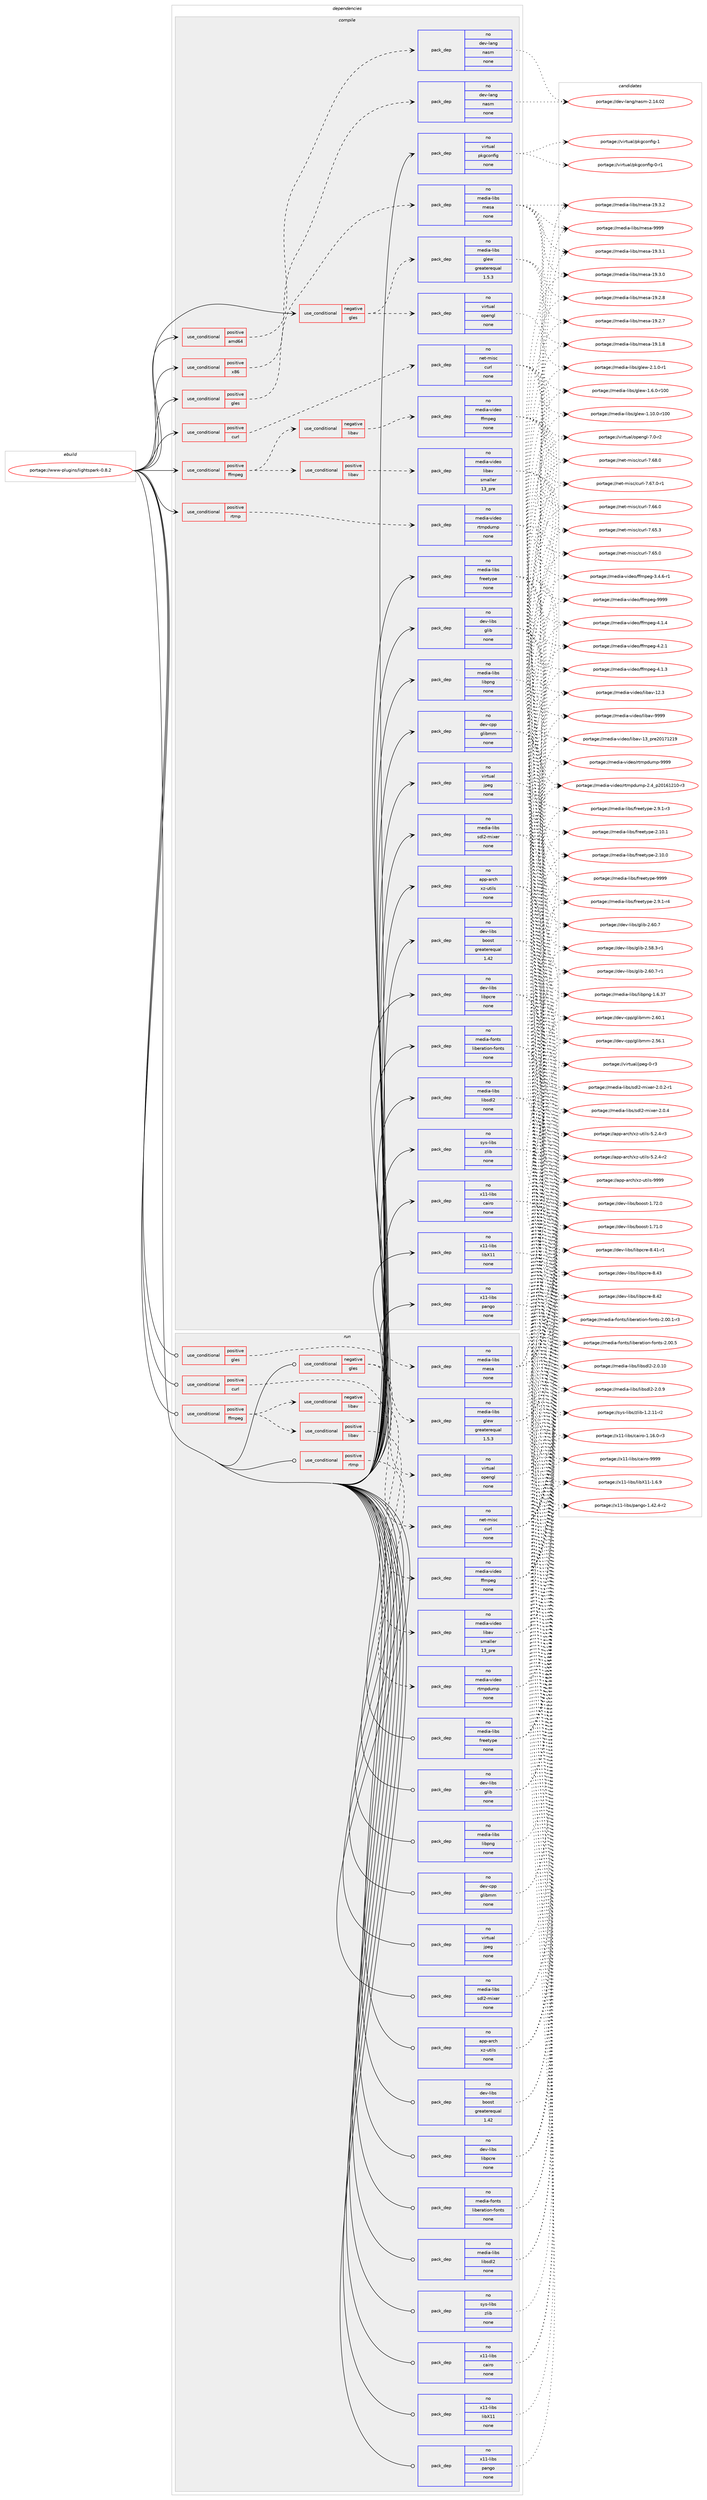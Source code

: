 digraph prolog {

# *************
# Graph options
# *************

newrank=true;
concentrate=true;
compound=true;
graph [rankdir=LR,fontname=Helvetica,fontsize=10,ranksep=1.5];#, ranksep=2.5, nodesep=0.2];
edge  [arrowhead=vee];
node  [fontname=Helvetica,fontsize=10];

# **********
# The ebuild
# **********

subgraph cluster_leftcol {
color=gray;
rank=same;
label=<<i>ebuild</i>>;
id [label="portage://www-plugins/lightspark-0.8.2", color=red, width=4, href="../www-plugins/lightspark-0.8.2.svg"];
}

# ****************
# The dependencies
# ****************

subgraph cluster_midcol {
color=gray;
label=<<i>dependencies</i>>;
subgraph cluster_compile {
fillcolor="#eeeeee";
style=filled;
label=<<i>compile</i>>;
subgraph cond4774 {
dependency28102 [label=<<TABLE BORDER="0" CELLBORDER="1" CELLSPACING="0" CELLPADDING="4"><TR><TD ROWSPAN="3" CELLPADDING="10">use_conditional</TD></TR><TR><TD>negative</TD></TR><TR><TD>gles</TD></TR></TABLE>>, shape=none, color=red];
subgraph pack22807 {
dependency28103 [label=<<TABLE BORDER="0" CELLBORDER="1" CELLSPACING="0" CELLPADDING="4" WIDTH="220"><TR><TD ROWSPAN="6" CELLPADDING="30">pack_dep</TD></TR><TR><TD WIDTH="110">no</TD></TR><TR><TD>media-libs</TD></TR><TR><TD>glew</TD></TR><TR><TD>greaterequal</TD></TR><TR><TD>1.5.3</TD></TR></TABLE>>, shape=none, color=blue];
}
dependency28102:e -> dependency28103:w [weight=20,style="dashed",arrowhead="vee"];
subgraph pack22808 {
dependency28104 [label=<<TABLE BORDER="0" CELLBORDER="1" CELLSPACING="0" CELLPADDING="4" WIDTH="220"><TR><TD ROWSPAN="6" CELLPADDING="30">pack_dep</TD></TR><TR><TD WIDTH="110">no</TD></TR><TR><TD>virtual</TD></TR><TR><TD>opengl</TD></TR><TR><TD>none</TD></TR><TR><TD></TD></TR></TABLE>>, shape=none, color=blue];
}
dependency28102:e -> dependency28104:w [weight=20,style="dashed",arrowhead="vee"];
}
id:e -> dependency28102:w [weight=20,style="solid",arrowhead="vee"];
subgraph cond4775 {
dependency28105 [label=<<TABLE BORDER="0" CELLBORDER="1" CELLSPACING="0" CELLPADDING="4"><TR><TD ROWSPAN="3" CELLPADDING="10">use_conditional</TD></TR><TR><TD>positive</TD></TR><TR><TD>amd64</TD></TR></TABLE>>, shape=none, color=red];
subgraph pack22809 {
dependency28106 [label=<<TABLE BORDER="0" CELLBORDER="1" CELLSPACING="0" CELLPADDING="4" WIDTH="220"><TR><TD ROWSPAN="6" CELLPADDING="30">pack_dep</TD></TR><TR><TD WIDTH="110">no</TD></TR><TR><TD>dev-lang</TD></TR><TR><TD>nasm</TD></TR><TR><TD>none</TD></TR><TR><TD></TD></TR></TABLE>>, shape=none, color=blue];
}
dependency28105:e -> dependency28106:w [weight=20,style="dashed",arrowhead="vee"];
}
id:e -> dependency28105:w [weight=20,style="solid",arrowhead="vee"];
subgraph cond4776 {
dependency28107 [label=<<TABLE BORDER="0" CELLBORDER="1" CELLSPACING="0" CELLPADDING="4"><TR><TD ROWSPAN="3" CELLPADDING="10">use_conditional</TD></TR><TR><TD>positive</TD></TR><TR><TD>curl</TD></TR></TABLE>>, shape=none, color=red];
subgraph pack22810 {
dependency28108 [label=<<TABLE BORDER="0" CELLBORDER="1" CELLSPACING="0" CELLPADDING="4" WIDTH="220"><TR><TD ROWSPAN="6" CELLPADDING="30">pack_dep</TD></TR><TR><TD WIDTH="110">no</TD></TR><TR><TD>net-misc</TD></TR><TR><TD>curl</TD></TR><TR><TD>none</TD></TR><TR><TD></TD></TR></TABLE>>, shape=none, color=blue];
}
dependency28107:e -> dependency28108:w [weight=20,style="dashed",arrowhead="vee"];
}
id:e -> dependency28107:w [weight=20,style="solid",arrowhead="vee"];
subgraph cond4777 {
dependency28109 [label=<<TABLE BORDER="0" CELLBORDER="1" CELLSPACING="0" CELLPADDING="4"><TR><TD ROWSPAN="3" CELLPADDING="10">use_conditional</TD></TR><TR><TD>positive</TD></TR><TR><TD>ffmpeg</TD></TR></TABLE>>, shape=none, color=red];
subgraph cond4778 {
dependency28110 [label=<<TABLE BORDER="0" CELLBORDER="1" CELLSPACING="0" CELLPADDING="4"><TR><TD ROWSPAN="3" CELLPADDING="10">use_conditional</TD></TR><TR><TD>positive</TD></TR><TR><TD>libav</TD></TR></TABLE>>, shape=none, color=red];
subgraph pack22811 {
dependency28111 [label=<<TABLE BORDER="0" CELLBORDER="1" CELLSPACING="0" CELLPADDING="4" WIDTH="220"><TR><TD ROWSPAN="6" CELLPADDING="30">pack_dep</TD></TR><TR><TD WIDTH="110">no</TD></TR><TR><TD>media-video</TD></TR><TR><TD>libav</TD></TR><TR><TD>smaller</TD></TR><TR><TD>13_pre</TD></TR></TABLE>>, shape=none, color=blue];
}
dependency28110:e -> dependency28111:w [weight=20,style="dashed",arrowhead="vee"];
}
dependency28109:e -> dependency28110:w [weight=20,style="dashed",arrowhead="vee"];
subgraph cond4779 {
dependency28112 [label=<<TABLE BORDER="0" CELLBORDER="1" CELLSPACING="0" CELLPADDING="4"><TR><TD ROWSPAN="3" CELLPADDING="10">use_conditional</TD></TR><TR><TD>negative</TD></TR><TR><TD>libav</TD></TR></TABLE>>, shape=none, color=red];
subgraph pack22812 {
dependency28113 [label=<<TABLE BORDER="0" CELLBORDER="1" CELLSPACING="0" CELLPADDING="4" WIDTH="220"><TR><TD ROWSPAN="6" CELLPADDING="30">pack_dep</TD></TR><TR><TD WIDTH="110">no</TD></TR><TR><TD>media-video</TD></TR><TR><TD>ffmpeg</TD></TR><TR><TD>none</TD></TR><TR><TD></TD></TR></TABLE>>, shape=none, color=blue];
}
dependency28112:e -> dependency28113:w [weight=20,style="dashed",arrowhead="vee"];
}
dependency28109:e -> dependency28112:w [weight=20,style="dashed",arrowhead="vee"];
}
id:e -> dependency28109:w [weight=20,style="solid",arrowhead="vee"];
subgraph cond4780 {
dependency28114 [label=<<TABLE BORDER="0" CELLBORDER="1" CELLSPACING="0" CELLPADDING="4"><TR><TD ROWSPAN="3" CELLPADDING="10">use_conditional</TD></TR><TR><TD>positive</TD></TR><TR><TD>gles</TD></TR></TABLE>>, shape=none, color=red];
subgraph pack22813 {
dependency28115 [label=<<TABLE BORDER="0" CELLBORDER="1" CELLSPACING="0" CELLPADDING="4" WIDTH="220"><TR><TD ROWSPAN="6" CELLPADDING="30">pack_dep</TD></TR><TR><TD WIDTH="110">no</TD></TR><TR><TD>media-libs</TD></TR><TR><TD>mesa</TD></TR><TR><TD>none</TD></TR><TR><TD></TD></TR></TABLE>>, shape=none, color=blue];
}
dependency28114:e -> dependency28115:w [weight=20,style="dashed",arrowhead="vee"];
}
id:e -> dependency28114:w [weight=20,style="solid",arrowhead="vee"];
subgraph cond4781 {
dependency28116 [label=<<TABLE BORDER="0" CELLBORDER="1" CELLSPACING="0" CELLPADDING="4"><TR><TD ROWSPAN="3" CELLPADDING="10">use_conditional</TD></TR><TR><TD>positive</TD></TR><TR><TD>rtmp</TD></TR></TABLE>>, shape=none, color=red];
subgraph pack22814 {
dependency28117 [label=<<TABLE BORDER="0" CELLBORDER="1" CELLSPACING="0" CELLPADDING="4" WIDTH="220"><TR><TD ROWSPAN="6" CELLPADDING="30">pack_dep</TD></TR><TR><TD WIDTH="110">no</TD></TR><TR><TD>media-video</TD></TR><TR><TD>rtmpdump</TD></TR><TR><TD>none</TD></TR><TR><TD></TD></TR></TABLE>>, shape=none, color=blue];
}
dependency28116:e -> dependency28117:w [weight=20,style="dashed",arrowhead="vee"];
}
id:e -> dependency28116:w [weight=20,style="solid",arrowhead="vee"];
subgraph cond4782 {
dependency28118 [label=<<TABLE BORDER="0" CELLBORDER="1" CELLSPACING="0" CELLPADDING="4"><TR><TD ROWSPAN="3" CELLPADDING="10">use_conditional</TD></TR><TR><TD>positive</TD></TR><TR><TD>x86</TD></TR></TABLE>>, shape=none, color=red];
subgraph pack22815 {
dependency28119 [label=<<TABLE BORDER="0" CELLBORDER="1" CELLSPACING="0" CELLPADDING="4" WIDTH="220"><TR><TD ROWSPAN="6" CELLPADDING="30">pack_dep</TD></TR><TR><TD WIDTH="110">no</TD></TR><TR><TD>dev-lang</TD></TR><TR><TD>nasm</TD></TR><TR><TD>none</TD></TR><TR><TD></TD></TR></TABLE>>, shape=none, color=blue];
}
dependency28118:e -> dependency28119:w [weight=20,style="dashed",arrowhead="vee"];
}
id:e -> dependency28118:w [weight=20,style="solid",arrowhead="vee"];
subgraph pack22816 {
dependency28120 [label=<<TABLE BORDER="0" CELLBORDER="1" CELLSPACING="0" CELLPADDING="4" WIDTH="220"><TR><TD ROWSPAN="6" CELLPADDING="30">pack_dep</TD></TR><TR><TD WIDTH="110">no</TD></TR><TR><TD>app-arch</TD></TR><TR><TD>xz-utils</TD></TR><TR><TD>none</TD></TR><TR><TD></TD></TR></TABLE>>, shape=none, color=blue];
}
id:e -> dependency28120:w [weight=20,style="solid",arrowhead="vee"];
subgraph pack22817 {
dependency28121 [label=<<TABLE BORDER="0" CELLBORDER="1" CELLSPACING="0" CELLPADDING="4" WIDTH="220"><TR><TD ROWSPAN="6" CELLPADDING="30">pack_dep</TD></TR><TR><TD WIDTH="110">no</TD></TR><TR><TD>dev-cpp</TD></TR><TR><TD>glibmm</TD></TR><TR><TD>none</TD></TR><TR><TD></TD></TR></TABLE>>, shape=none, color=blue];
}
id:e -> dependency28121:w [weight=20,style="solid",arrowhead="vee"];
subgraph pack22818 {
dependency28122 [label=<<TABLE BORDER="0" CELLBORDER="1" CELLSPACING="0" CELLPADDING="4" WIDTH="220"><TR><TD ROWSPAN="6" CELLPADDING="30">pack_dep</TD></TR><TR><TD WIDTH="110">no</TD></TR><TR><TD>dev-libs</TD></TR><TR><TD>boost</TD></TR><TR><TD>greaterequal</TD></TR><TR><TD>1.42</TD></TR></TABLE>>, shape=none, color=blue];
}
id:e -> dependency28122:w [weight=20,style="solid",arrowhead="vee"];
subgraph pack22819 {
dependency28123 [label=<<TABLE BORDER="0" CELLBORDER="1" CELLSPACING="0" CELLPADDING="4" WIDTH="220"><TR><TD ROWSPAN="6" CELLPADDING="30">pack_dep</TD></TR><TR><TD WIDTH="110">no</TD></TR><TR><TD>dev-libs</TD></TR><TR><TD>glib</TD></TR><TR><TD>none</TD></TR><TR><TD></TD></TR></TABLE>>, shape=none, color=blue];
}
id:e -> dependency28123:w [weight=20,style="solid",arrowhead="vee"];
subgraph pack22820 {
dependency28124 [label=<<TABLE BORDER="0" CELLBORDER="1" CELLSPACING="0" CELLPADDING="4" WIDTH="220"><TR><TD ROWSPAN="6" CELLPADDING="30">pack_dep</TD></TR><TR><TD WIDTH="110">no</TD></TR><TR><TD>dev-libs</TD></TR><TR><TD>libpcre</TD></TR><TR><TD>none</TD></TR><TR><TD></TD></TR></TABLE>>, shape=none, color=blue];
}
id:e -> dependency28124:w [weight=20,style="solid",arrowhead="vee"];
subgraph pack22821 {
dependency28125 [label=<<TABLE BORDER="0" CELLBORDER="1" CELLSPACING="0" CELLPADDING="4" WIDTH="220"><TR><TD ROWSPAN="6" CELLPADDING="30">pack_dep</TD></TR><TR><TD WIDTH="110">no</TD></TR><TR><TD>media-fonts</TD></TR><TR><TD>liberation-fonts</TD></TR><TR><TD>none</TD></TR><TR><TD></TD></TR></TABLE>>, shape=none, color=blue];
}
id:e -> dependency28125:w [weight=20,style="solid",arrowhead="vee"];
subgraph pack22822 {
dependency28126 [label=<<TABLE BORDER="0" CELLBORDER="1" CELLSPACING="0" CELLPADDING="4" WIDTH="220"><TR><TD ROWSPAN="6" CELLPADDING="30">pack_dep</TD></TR><TR><TD WIDTH="110">no</TD></TR><TR><TD>media-libs</TD></TR><TR><TD>freetype</TD></TR><TR><TD>none</TD></TR><TR><TD></TD></TR></TABLE>>, shape=none, color=blue];
}
id:e -> dependency28126:w [weight=20,style="solid",arrowhead="vee"];
subgraph pack22823 {
dependency28127 [label=<<TABLE BORDER="0" CELLBORDER="1" CELLSPACING="0" CELLPADDING="4" WIDTH="220"><TR><TD ROWSPAN="6" CELLPADDING="30">pack_dep</TD></TR><TR><TD WIDTH="110">no</TD></TR><TR><TD>media-libs</TD></TR><TR><TD>libpng</TD></TR><TR><TD>none</TD></TR><TR><TD></TD></TR></TABLE>>, shape=none, color=blue];
}
id:e -> dependency28127:w [weight=20,style="solid",arrowhead="vee"];
subgraph pack22824 {
dependency28128 [label=<<TABLE BORDER="0" CELLBORDER="1" CELLSPACING="0" CELLPADDING="4" WIDTH="220"><TR><TD ROWSPAN="6" CELLPADDING="30">pack_dep</TD></TR><TR><TD WIDTH="110">no</TD></TR><TR><TD>media-libs</TD></TR><TR><TD>libsdl2</TD></TR><TR><TD>none</TD></TR><TR><TD></TD></TR></TABLE>>, shape=none, color=blue];
}
id:e -> dependency28128:w [weight=20,style="solid",arrowhead="vee"];
subgraph pack22825 {
dependency28129 [label=<<TABLE BORDER="0" CELLBORDER="1" CELLSPACING="0" CELLPADDING="4" WIDTH="220"><TR><TD ROWSPAN="6" CELLPADDING="30">pack_dep</TD></TR><TR><TD WIDTH="110">no</TD></TR><TR><TD>media-libs</TD></TR><TR><TD>sdl2-mixer</TD></TR><TR><TD>none</TD></TR><TR><TD></TD></TR></TABLE>>, shape=none, color=blue];
}
id:e -> dependency28129:w [weight=20,style="solid",arrowhead="vee"];
subgraph pack22826 {
dependency28130 [label=<<TABLE BORDER="0" CELLBORDER="1" CELLSPACING="0" CELLPADDING="4" WIDTH="220"><TR><TD ROWSPAN="6" CELLPADDING="30">pack_dep</TD></TR><TR><TD WIDTH="110">no</TD></TR><TR><TD>sys-libs</TD></TR><TR><TD>zlib</TD></TR><TR><TD>none</TD></TR><TR><TD></TD></TR></TABLE>>, shape=none, color=blue];
}
id:e -> dependency28130:w [weight=20,style="solid",arrowhead="vee"];
subgraph pack22827 {
dependency28131 [label=<<TABLE BORDER="0" CELLBORDER="1" CELLSPACING="0" CELLPADDING="4" WIDTH="220"><TR><TD ROWSPAN="6" CELLPADDING="30">pack_dep</TD></TR><TR><TD WIDTH="110">no</TD></TR><TR><TD>virtual</TD></TR><TR><TD>jpeg</TD></TR><TR><TD>none</TD></TR><TR><TD></TD></TR></TABLE>>, shape=none, color=blue];
}
id:e -> dependency28131:w [weight=20,style="solid",arrowhead="vee"];
subgraph pack22828 {
dependency28132 [label=<<TABLE BORDER="0" CELLBORDER="1" CELLSPACING="0" CELLPADDING="4" WIDTH="220"><TR><TD ROWSPAN="6" CELLPADDING="30">pack_dep</TD></TR><TR><TD WIDTH="110">no</TD></TR><TR><TD>virtual</TD></TR><TR><TD>pkgconfig</TD></TR><TR><TD>none</TD></TR><TR><TD></TD></TR></TABLE>>, shape=none, color=blue];
}
id:e -> dependency28132:w [weight=20,style="solid",arrowhead="vee"];
subgraph pack22829 {
dependency28133 [label=<<TABLE BORDER="0" CELLBORDER="1" CELLSPACING="0" CELLPADDING="4" WIDTH="220"><TR><TD ROWSPAN="6" CELLPADDING="30">pack_dep</TD></TR><TR><TD WIDTH="110">no</TD></TR><TR><TD>x11-libs</TD></TR><TR><TD>cairo</TD></TR><TR><TD>none</TD></TR><TR><TD></TD></TR></TABLE>>, shape=none, color=blue];
}
id:e -> dependency28133:w [weight=20,style="solid",arrowhead="vee"];
subgraph pack22830 {
dependency28134 [label=<<TABLE BORDER="0" CELLBORDER="1" CELLSPACING="0" CELLPADDING="4" WIDTH="220"><TR><TD ROWSPAN="6" CELLPADDING="30">pack_dep</TD></TR><TR><TD WIDTH="110">no</TD></TR><TR><TD>x11-libs</TD></TR><TR><TD>libX11</TD></TR><TR><TD>none</TD></TR><TR><TD></TD></TR></TABLE>>, shape=none, color=blue];
}
id:e -> dependency28134:w [weight=20,style="solid",arrowhead="vee"];
subgraph pack22831 {
dependency28135 [label=<<TABLE BORDER="0" CELLBORDER="1" CELLSPACING="0" CELLPADDING="4" WIDTH="220"><TR><TD ROWSPAN="6" CELLPADDING="30">pack_dep</TD></TR><TR><TD WIDTH="110">no</TD></TR><TR><TD>x11-libs</TD></TR><TR><TD>pango</TD></TR><TR><TD>none</TD></TR><TR><TD></TD></TR></TABLE>>, shape=none, color=blue];
}
id:e -> dependency28135:w [weight=20,style="solid",arrowhead="vee"];
}
subgraph cluster_compileandrun {
fillcolor="#eeeeee";
style=filled;
label=<<i>compile and run</i>>;
}
subgraph cluster_run {
fillcolor="#eeeeee";
style=filled;
label=<<i>run</i>>;
subgraph cond4783 {
dependency28136 [label=<<TABLE BORDER="0" CELLBORDER="1" CELLSPACING="0" CELLPADDING="4"><TR><TD ROWSPAN="3" CELLPADDING="10">use_conditional</TD></TR><TR><TD>negative</TD></TR><TR><TD>gles</TD></TR></TABLE>>, shape=none, color=red];
subgraph pack22832 {
dependency28137 [label=<<TABLE BORDER="0" CELLBORDER="1" CELLSPACING="0" CELLPADDING="4" WIDTH="220"><TR><TD ROWSPAN="6" CELLPADDING="30">pack_dep</TD></TR><TR><TD WIDTH="110">no</TD></TR><TR><TD>media-libs</TD></TR><TR><TD>glew</TD></TR><TR><TD>greaterequal</TD></TR><TR><TD>1.5.3</TD></TR></TABLE>>, shape=none, color=blue];
}
dependency28136:e -> dependency28137:w [weight=20,style="dashed",arrowhead="vee"];
subgraph pack22833 {
dependency28138 [label=<<TABLE BORDER="0" CELLBORDER="1" CELLSPACING="0" CELLPADDING="4" WIDTH="220"><TR><TD ROWSPAN="6" CELLPADDING="30">pack_dep</TD></TR><TR><TD WIDTH="110">no</TD></TR><TR><TD>virtual</TD></TR><TR><TD>opengl</TD></TR><TR><TD>none</TD></TR><TR><TD></TD></TR></TABLE>>, shape=none, color=blue];
}
dependency28136:e -> dependency28138:w [weight=20,style="dashed",arrowhead="vee"];
}
id:e -> dependency28136:w [weight=20,style="solid",arrowhead="odot"];
subgraph cond4784 {
dependency28139 [label=<<TABLE BORDER="0" CELLBORDER="1" CELLSPACING="0" CELLPADDING="4"><TR><TD ROWSPAN="3" CELLPADDING="10">use_conditional</TD></TR><TR><TD>positive</TD></TR><TR><TD>curl</TD></TR></TABLE>>, shape=none, color=red];
subgraph pack22834 {
dependency28140 [label=<<TABLE BORDER="0" CELLBORDER="1" CELLSPACING="0" CELLPADDING="4" WIDTH="220"><TR><TD ROWSPAN="6" CELLPADDING="30">pack_dep</TD></TR><TR><TD WIDTH="110">no</TD></TR><TR><TD>net-misc</TD></TR><TR><TD>curl</TD></TR><TR><TD>none</TD></TR><TR><TD></TD></TR></TABLE>>, shape=none, color=blue];
}
dependency28139:e -> dependency28140:w [weight=20,style="dashed",arrowhead="vee"];
}
id:e -> dependency28139:w [weight=20,style="solid",arrowhead="odot"];
subgraph cond4785 {
dependency28141 [label=<<TABLE BORDER="0" CELLBORDER="1" CELLSPACING="0" CELLPADDING="4"><TR><TD ROWSPAN="3" CELLPADDING="10">use_conditional</TD></TR><TR><TD>positive</TD></TR><TR><TD>ffmpeg</TD></TR></TABLE>>, shape=none, color=red];
subgraph cond4786 {
dependency28142 [label=<<TABLE BORDER="0" CELLBORDER="1" CELLSPACING="0" CELLPADDING="4"><TR><TD ROWSPAN="3" CELLPADDING="10">use_conditional</TD></TR><TR><TD>positive</TD></TR><TR><TD>libav</TD></TR></TABLE>>, shape=none, color=red];
subgraph pack22835 {
dependency28143 [label=<<TABLE BORDER="0" CELLBORDER="1" CELLSPACING="0" CELLPADDING="4" WIDTH="220"><TR><TD ROWSPAN="6" CELLPADDING="30">pack_dep</TD></TR><TR><TD WIDTH="110">no</TD></TR><TR><TD>media-video</TD></TR><TR><TD>libav</TD></TR><TR><TD>smaller</TD></TR><TR><TD>13_pre</TD></TR></TABLE>>, shape=none, color=blue];
}
dependency28142:e -> dependency28143:w [weight=20,style="dashed",arrowhead="vee"];
}
dependency28141:e -> dependency28142:w [weight=20,style="dashed",arrowhead="vee"];
subgraph cond4787 {
dependency28144 [label=<<TABLE BORDER="0" CELLBORDER="1" CELLSPACING="0" CELLPADDING="4"><TR><TD ROWSPAN="3" CELLPADDING="10">use_conditional</TD></TR><TR><TD>negative</TD></TR><TR><TD>libav</TD></TR></TABLE>>, shape=none, color=red];
subgraph pack22836 {
dependency28145 [label=<<TABLE BORDER="0" CELLBORDER="1" CELLSPACING="0" CELLPADDING="4" WIDTH="220"><TR><TD ROWSPAN="6" CELLPADDING="30">pack_dep</TD></TR><TR><TD WIDTH="110">no</TD></TR><TR><TD>media-video</TD></TR><TR><TD>ffmpeg</TD></TR><TR><TD>none</TD></TR><TR><TD></TD></TR></TABLE>>, shape=none, color=blue];
}
dependency28144:e -> dependency28145:w [weight=20,style="dashed",arrowhead="vee"];
}
dependency28141:e -> dependency28144:w [weight=20,style="dashed",arrowhead="vee"];
}
id:e -> dependency28141:w [weight=20,style="solid",arrowhead="odot"];
subgraph cond4788 {
dependency28146 [label=<<TABLE BORDER="0" CELLBORDER="1" CELLSPACING="0" CELLPADDING="4"><TR><TD ROWSPAN="3" CELLPADDING="10">use_conditional</TD></TR><TR><TD>positive</TD></TR><TR><TD>gles</TD></TR></TABLE>>, shape=none, color=red];
subgraph pack22837 {
dependency28147 [label=<<TABLE BORDER="0" CELLBORDER="1" CELLSPACING="0" CELLPADDING="4" WIDTH="220"><TR><TD ROWSPAN="6" CELLPADDING="30">pack_dep</TD></TR><TR><TD WIDTH="110">no</TD></TR><TR><TD>media-libs</TD></TR><TR><TD>mesa</TD></TR><TR><TD>none</TD></TR><TR><TD></TD></TR></TABLE>>, shape=none, color=blue];
}
dependency28146:e -> dependency28147:w [weight=20,style="dashed",arrowhead="vee"];
}
id:e -> dependency28146:w [weight=20,style="solid",arrowhead="odot"];
subgraph cond4789 {
dependency28148 [label=<<TABLE BORDER="0" CELLBORDER="1" CELLSPACING="0" CELLPADDING="4"><TR><TD ROWSPAN="3" CELLPADDING="10">use_conditional</TD></TR><TR><TD>positive</TD></TR><TR><TD>rtmp</TD></TR></TABLE>>, shape=none, color=red];
subgraph pack22838 {
dependency28149 [label=<<TABLE BORDER="0" CELLBORDER="1" CELLSPACING="0" CELLPADDING="4" WIDTH="220"><TR><TD ROWSPAN="6" CELLPADDING="30">pack_dep</TD></TR><TR><TD WIDTH="110">no</TD></TR><TR><TD>media-video</TD></TR><TR><TD>rtmpdump</TD></TR><TR><TD>none</TD></TR><TR><TD></TD></TR></TABLE>>, shape=none, color=blue];
}
dependency28148:e -> dependency28149:w [weight=20,style="dashed",arrowhead="vee"];
}
id:e -> dependency28148:w [weight=20,style="solid",arrowhead="odot"];
subgraph pack22839 {
dependency28150 [label=<<TABLE BORDER="0" CELLBORDER="1" CELLSPACING="0" CELLPADDING="4" WIDTH="220"><TR><TD ROWSPAN="6" CELLPADDING="30">pack_dep</TD></TR><TR><TD WIDTH="110">no</TD></TR><TR><TD>app-arch</TD></TR><TR><TD>xz-utils</TD></TR><TR><TD>none</TD></TR><TR><TD></TD></TR></TABLE>>, shape=none, color=blue];
}
id:e -> dependency28150:w [weight=20,style="solid",arrowhead="odot"];
subgraph pack22840 {
dependency28151 [label=<<TABLE BORDER="0" CELLBORDER="1" CELLSPACING="0" CELLPADDING="4" WIDTH="220"><TR><TD ROWSPAN="6" CELLPADDING="30">pack_dep</TD></TR><TR><TD WIDTH="110">no</TD></TR><TR><TD>dev-cpp</TD></TR><TR><TD>glibmm</TD></TR><TR><TD>none</TD></TR><TR><TD></TD></TR></TABLE>>, shape=none, color=blue];
}
id:e -> dependency28151:w [weight=20,style="solid",arrowhead="odot"];
subgraph pack22841 {
dependency28152 [label=<<TABLE BORDER="0" CELLBORDER="1" CELLSPACING="0" CELLPADDING="4" WIDTH="220"><TR><TD ROWSPAN="6" CELLPADDING="30">pack_dep</TD></TR><TR><TD WIDTH="110">no</TD></TR><TR><TD>dev-libs</TD></TR><TR><TD>boost</TD></TR><TR><TD>greaterequal</TD></TR><TR><TD>1.42</TD></TR></TABLE>>, shape=none, color=blue];
}
id:e -> dependency28152:w [weight=20,style="solid",arrowhead="odot"];
subgraph pack22842 {
dependency28153 [label=<<TABLE BORDER="0" CELLBORDER="1" CELLSPACING="0" CELLPADDING="4" WIDTH="220"><TR><TD ROWSPAN="6" CELLPADDING="30">pack_dep</TD></TR><TR><TD WIDTH="110">no</TD></TR><TR><TD>dev-libs</TD></TR><TR><TD>glib</TD></TR><TR><TD>none</TD></TR><TR><TD></TD></TR></TABLE>>, shape=none, color=blue];
}
id:e -> dependency28153:w [weight=20,style="solid",arrowhead="odot"];
subgraph pack22843 {
dependency28154 [label=<<TABLE BORDER="0" CELLBORDER="1" CELLSPACING="0" CELLPADDING="4" WIDTH="220"><TR><TD ROWSPAN="6" CELLPADDING="30">pack_dep</TD></TR><TR><TD WIDTH="110">no</TD></TR><TR><TD>dev-libs</TD></TR><TR><TD>libpcre</TD></TR><TR><TD>none</TD></TR><TR><TD></TD></TR></TABLE>>, shape=none, color=blue];
}
id:e -> dependency28154:w [weight=20,style="solid",arrowhead="odot"];
subgraph pack22844 {
dependency28155 [label=<<TABLE BORDER="0" CELLBORDER="1" CELLSPACING="0" CELLPADDING="4" WIDTH="220"><TR><TD ROWSPAN="6" CELLPADDING="30">pack_dep</TD></TR><TR><TD WIDTH="110">no</TD></TR><TR><TD>media-fonts</TD></TR><TR><TD>liberation-fonts</TD></TR><TR><TD>none</TD></TR><TR><TD></TD></TR></TABLE>>, shape=none, color=blue];
}
id:e -> dependency28155:w [weight=20,style="solid",arrowhead="odot"];
subgraph pack22845 {
dependency28156 [label=<<TABLE BORDER="0" CELLBORDER="1" CELLSPACING="0" CELLPADDING="4" WIDTH="220"><TR><TD ROWSPAN="6" CELLPADDING="30">pack_dep</TD></TR><TR><TD WIDTH="110">no</TD></TR><TR><TD>media-libs</TD></TR><TR><TD>freetype</TD></TR><TR><TD>none</TD></TR><TR><TD></TD></TR></TABLE>>, shape=none, color=blue];
}
id:e -> dependency28156:w [weight=20,style="solid",arrowhead="odot"];
subgraph pack22846 {
dependency28157 [label=<<TABLE BORDER="0" CELLBORDER="1" CELLSPACING="0" CELLPADDING="4" WIDTH="220"><TR><TD ROWSPAN="6" CELLPADDING="30">pack_dep</TD></TR><TR><TD WIDTH="110">no</TD></TR><TR><TD>media-libs</TD></TR><TR><TD>libpng</TD></TR><TR><TD>none</TD></TR><TR><TD></TD></TR></TABLE>>, shape=none, color=blue];
}
id:e -> dependency28157:w [weight=20,style="solid",arrowhead="odot"];
subgraph pack22847 {
dependency28158 [label=<<TABLE BORDER="0" CELLBORDER="1" CELLSPACING="0" CELLPADDING="4" WIDTH="220"><TR><TD ROWSPAN="6" CELLPADDING="30">pack_dep</TD></TR><TR><TD WIDTH="110">no</TD></TR><TR><TD>media-libs</TD></TR><TR><TD>libsdl2</TD></TR><TR><TD>none</TD></TR><TR><TD></TD></TR></TABLE>>, shape=none, color=blue];
}
id:e -> dependency28158:w [weight=20,style="solid",arrowhead="odot"];
subgraph pack22848 {
dependency28159 [label=<<TABLE BORDER="0" CELLBORDER="1" CELLSPACING="0" CELLPADDING="4" WIDTH="220"><TR><TD ROWSPAN="6" CELLPADDING="30">pack_dep</TD></TR><TR><TD WIDTH="110">no</TD></TR><TR><TD>media-libs</TD></TR><TR><TD>sdl2-mixer</TD></TR><TR><TD>none</TD></TR><TR><TD></TD></TR></TABLE>>, shape=none, color=blue];
}
id:e -> dependency28159:w [weight=20,style="solid",arrowhead="odot"];
subgraph pack22849 {
dependency28160 [label=<<TABLE BORDER="0" CELLBORDER="1" CELLSPACING="0" CELLPADDING="4" WIDTH="220"><TR><TD ROWSPAN="6" CELLPADDING="30">pack_dep</TD></TR><TR><TD WIDTH="110">no</TD></TR><TR><TD>sys-libs</TD></TR><TR><TD>zlib</TD></TR><TR><TD>none</TD></TR><TR><TD></TD></TR></TABLE>>, shape=none, color=blue];
}
id:e -> dependency28160:w [weight=20,style="solid",arrowhead="odot"];
subgraph pack22850 {
dependency28161 [label=<<TABLE BORDER="0" CELLBORDER="1" CELLSPACING="0" CELLPADDING="4" WIDTH="220"><TR><TD ROWSPAN="6" CELLPADDING="30">pack_dep</TD></TR><TR><TD WIDTH="110">no</TD></TR><TR><TD>virtual</TD></TR><TR><TD>jpeg</TD></TR><TR><TD>none</TD></TR><TR><TD></TD></TR></TABLE>>, shape=none, color=blue];
}
id:e -> dependency28161:w [weight=20,style="solid",arrowhead="odot"];
subgraph pack22851 {
dependency28162 [label=<<TABLE BORDER="0" CELLBORDER="1" CELLSPACING="0" CELLPADDING="4" WIDTH="220"><TR><TD ROWSPAN="6" CELLPADDING="30">pack_dep</TD></TR><TR><TD WIDTH="110">no</TD></TR><TR><TD>x11-libs</TD></TR><TR><TD>cairo</TD></TR><TR><TD>none</TD></TR><TR><TD></TD></TR></TABLE>>, shape=none, color=blue];
}
id:e -> dependency28162:w [weight=20,style="solid",arrowhead="odot"];
subgraph pack22852 {
dependency28163 [label=<<TABLE BORDER="0" CELLBORDER="1" CELLSPACING="0" CELLPADDING="4" WIDTH="220"><TR><TD ROWSPAN="6" CELLPADDING="30">pack_dep</TD></TR><TR><TD WIDTH="110">no</TD></TR><TR><TD>x11-libs</TD></TR><TR><TD>libX11</TD></TR><TR><TD>none</TD></TR><TR><TD></TD></TR></TABLE>>, shape=none, color=blue];
}
id:e -> dependency28163:w [weight=20,style="solid",arrowhead="odot"];
subgraph pack22853 {
dependency28164 [label=<<TABLE BORDER="0" CELLBORDER="1" CELLSPACING="0" CELLPADDING="4" WIDTH="220"><TR><TD ROWSPAN="6" CELLPADDING="30">pack_dep</TD></TR><TR><TD WIDTH="110">no</TD></TR><TR><TD>x11-libs</TD></TR><TR><TD>pango</TD></TR><TR><TD>none</TD></TR><TR><TD></TD></TR></TABLE>>, shape=none, color=blue];
}
id:e -> dependency28164:w [weight=20,style="solid",arrowhead="odot"];
}
}

# **************
# The candidates
# **************

subgraph cluster_choices {
rank=same;
color=gray;
label=<<i>candidates</i>>;

subgraph choice22807 {
color=black;
nodesep=1;
choice109101100105974510810598115471031081011194550464946484511449 [label="portage://media-libs/glew-2.1.0-r1", color=red, width=4,href="../media-libs/glew-2.1.0-r1.svg"];
choice1091011001059745108105981154710310810111945494654464845114494848 [label="portage://media-libs/glew-1.6.0-r100", color=red, width=4,href="../media-libs/glew-1.6.0-r100.svg"];
choice109101100105974510810598115471031081011194549464948464845114494848 [label="portage://media-libs/glew-1.10.0-r100", color=red, width=4,href="../media-libs/glew-1.10.0-r100.svg"];
dependency28103:e -> choice109101100105974510810598115471031081011194550464946484511449:w [style=dotted,weight="100"];
dependency28103:e -> choice1091011001059745108105981154710310810111945494654464845114494848:w [style=dotted,weight="100"];
dependency28103:e -> choice109101100105974510810598115471031081011194549464948464845114494848:w [style=dotted,weight="100"];
}
subgraph choice22808 {
color=black;
nodesep=1;
choice1181051141161179710847111112101110103108455546484511450 [label="portage://virtual/opengl-7.0-r2", color=red, width=4,href="../virtual/opengl-7.0-r2.svg"];
dependency28104:e -> choice1181051141161179710847111112101110103108455546484511450:w [style=dotted,weight="100"];
}
subgraph choice22809 {
color=black;
nodesep=1;
choice100101118451089711010347110971151094550464952464850 [label="portage://dev-lang/nasm-2.14.02", color=red, width=4,href="../dev-lang/nasm-2.14.02.svg"];
dependency28106:e -> choice100101118451089711010347110971151094550464952464850:w [style=dotted,weight="100"];
}
subgraph choice22810 {
color=black;
nodesep=1;
choice1101011164510910511599479911711410845554654564648 [label="portage://net-misc/curl-7.68.0", color=red, width=4,href="../net-misc/curl-7.68.0.svg"];
choice11010111645109105115994799117114108455546545546484511449 [label="portage://net-misc/curl-7.67.0-r1", color=red, width=4,href="../net-misc/curl-7.67.0-r1.svg"];
choice1101011164510910511599479911711410845554654544648 [label="portage://net-misc/curl-7.66.0", color=red, width=4,href="../net-misc/curl-7.66.0.svg"];
choice1101011164510910511599479911711410845554654534651 [label="portage://net-misc/curl-7.65.3", color=red, width=4,href="../net-misc/curl-7.65.3.svg"];
choice1101011164510910511599479911711410845554654534648 [label="portage://net-misc/curl-7.65.0", color=red, width=4,href="../net-misc/curl-7.65.0.svg"];
dependency28108:e -> choice1101011164510910511599479911711410845554654564648:w [style=dotted,weight="100"];
dependency28108:e -> choice11010111645109105115994799117114108455546545546484511449:w [style=dotted,weight="100"];
dependency28108:e -> choice1101011164510910511599479911711410845554654544648:w [style=dotted,weight="100"];
dependency28108:e -> choice1101011164510910511599479911711410845554654534651:w [style=dotted,weight="100"];
dependency28108:e -> choice1101011164510910511599479911711410845554654534648:w [style=dotted,weight="100"];
}
subgraph choice22811 {
color=black;
nodesep=1;
choice10910110010597451181051001011114710810598971184557575757 [label="portage://media-video/libav-9999", color=red, width=4,href="../media-video/libav-9999.svg"];
choice1091011001059745118105100101111471081059897118454951951121141015048495549504957 [label="portage://media-video/libav-13_pre20171219", color=red, width=4,href="../media-video/libav-13_pre20171219.svg"];
choice10910110010597451181051001011114710810598971184549504651 [label="portage://media-video/libav-12.3", color=red, width=4,href="../media-video/libav-12.3.svg"];
dependency28111:e -> choice10910110010597451181051001011114710810598971184557575757:w [style=dotted,weight="100"];
dependency28111:e -> choice1091011001059745118105100101111471081059897118454951951121141015048495549504957:w [style=dotted,weight="100"];
dependency28111:e -> choice10910110010597451181051001011114710810598971184549504651:w [style=dotted,weight="100"];
}
subgraph choice22812 {
color=black;
nodesep=1;
choice1091011001059745118105100101111471021021091121011034557575757 [label="portage://media-video/ffmpeg-9999", color=red, width=4,href="../media-video/ffmpeg-9999.svg"];
choice109101100105974511810510010111147102102109112101103455246504649 [label="portage://media-video/ffmpeg-4.2.1", color=red, width=4,href="../media-video/ffmpeg-4.2.1.svg"];
choice109101100105974511810510010111147102102109112101103455246494652 [label="portage://media-video/ffmpeg-4.1.4", color=red, width=4,href="../media-video/ffmpeg-4.1.4.svg"];
choice109101100105974511810510010111147102102109112101103455246494651 [label="portage://media-video/ffmpeg-4.1.3", color=red, width=4,href="../media-video/ffmpeg-4.1.3.svg"];
choice1091011001059745118105100101111471021021091121011034551465246544511449 [label="portage://media-video/ffmpeg-3.4.6-r1", color=red, width=4,href="../media-video/ffmpeg-3.4.6-r1.svg"];
dependency28113:e -> choice1091011001059745118105100101111471021021091121011034557575757:w [style=dotted,weight="100"];
dependency28113:e -> choice109101100105974511810510010111147102102109112101103455246504649:w [style=dotted,weight="100"];
dependency28113:e -> choice109101100105974511810510010111147102102109112101103455246494652:w [style=dotted,weight="100"];
dependency28113:e -> choice109101100105974511810510010111147102102109112101103455246494651:w [style=dotted,weight="100"];
dependency28113:e -> choice1091011001059745118105100101111471021021091121011034551465246544511449:w [style=dotted,weight="100"];
}
subgraph choice22813 {
color=black;
nodesep=1;
choice10910110010597451081059811547109101115974557575757 [label="portage://media-libs/mesa-9999", color=red, width=4,href="../media-libs/mesa-9999.svg"];
choice109101100105974510810598115471091011159745495746514650 [label="portage://media-libs/mesa-19.3.2", color=red, width=4,href="../media-libs/mesa-19.3.2.svg"];
choice109101100105974510810598115471091011159745495746514649 [label="portage://media-libs/mesa-19.3.1", color=red, width=4,href="../media-libs/mesa-19.3.1.svg"];
choice109101100105974510810598115471091011159745495746514648 [label="portage://media-libs/mesa-19.3.0", color=red, width=4,href="../media-libs/mesa-19.3.0.svg"];
choice109101100105974510810598115471091011159745495746504656 [label="portage://media-libs/mesa-19.2.8", color=red, width=4,href="../media-libs/mesa-19.2.8.svg"];
choice109101100105974510810598115471091011159745495746504655 [label="portage://media-libs/mesa-19.2.7", color=red, width=4,href="../media-libs/mesa-19.2.7.svg"];
choice109101100105974510810598115471091011159745495746494656 [label="portage://media-libs/mesa-19.1.8", color=red, width=4,href="../media-libs/mesa-19.1.8.svg"];
dependency28115:e -> choice10910110010597451081059811547109101115974557575757:w [style=dotted,weight="100"];
dependency28115:e -> choice109101100105974510810598115471091011159745495746514650:w [style=dotted,weight="100"];
dependency28115:e -> choice109101100105974510810598115471091011159745495746514649:w [style=dotted,weight="100"];
dependency28115:e -> choice109101100105974510810598115471091011159745495746514648:w [style=dotted,weight="100"];
dependency28115:e -> choice109101100105974510810598115471091011159745495746504656:w [style=dotted,weight="100"];
dependency28115:e -> choice109101100105974510810598115471091011159745495746504655:w [style=dotted,weight="100"];
dependency28115:e -> choice109101100105974510810598115471091011159745495746494656:w [style=dotted,weight="100"];
}
subgraph choice22814 {
color=black;
nodesep=1;
choice1091011001059745118105100101111471141161091121001171091124557575757 [label="portage://media-video/rtmpdump-9999", color=red, width=4,href="../media-video/rtmpdump-9999.svg"];
choice109101100105974511810510010111147114116109112100117109112455046529511250484954495049484511451 [label="portage://media-video/rtmpdump-2.4_p20161210-r3", color=red, width=4,href="../media-video/rtmpdump-2.4_p20161210-r3.svg"];
dependency28117:e -> choice1091011001059745118105100101111471141161091121001171091124557575757:w [style=dotted,weight="100"];
dependency28117:e -> choice109101100105974511810510010111147114116109112100117109112455046529511250484954495049484511451:w [style=dotted,weight="100"];
}
subgraph choice22815 {
color=black;
nodesep=1;
choice100101118451089711010347110971151094550464952464850 [label="portage://dev-lang/nasm-2.14.02", color=red, width=4,href="../dev-lang/nasm-2.14.02.svg"];
dependency28119:e -> choice100101118451089711010347110971151094550464952464850:w [style=dotted,weight="100"];
}
subgraph choice22816 {
color=black;
nodesep=1;
choice9711211245971149910447120122451171161051081154557575757 [label="portage://app-arch/xz-utils-9999", color=red, width=4,href="../app-arch/xz-utils-9999.svg"];
choice9711211245971149910447120122451171161051081154553465046524511451 [label="portage://app-arch/xz-utils-5.2.4-r3", color=red, width=4,href="../app-arch/xz-utils-5.2.4-r3.svg"];
choice9711211245971149910447120122451171161051081154553465046524511450 [label="portage://app-arch/xz-utils-5.2.4-r2", color=red, width=4,href="../app-arch/xz-utils-5.2.4-r2.svg"];
dependency28120:e -> choice9711211245971149910447120122451171161051081154557575757:w [style=dotted,weight="100"];
dependency28120:e -> choice9711211245971149910447120122451171161051081154553465046524511451:w [style=dotted,weight="100"];
dependency28120:e -> choice9711211245971149910447120122451171161051081154553465046524511450:w [style=dotted,weight="100"];
}
subgraph choice22817 {
color=black;
nodesep=1;
choice1001011184599112112471031081059810910945504654484649 [label="portage://dev-cpp/glibmm-2.60.1", color=red, width=4,href="../dev-cpp/glibmm-2.60.1.svg"];
choice1001011184599112112471031081059810910945504653544649 [label="portage://dev-cpp/glibmm-2.56.1", color=red, width=4,href="../dev-cpp/glibmm-2.56.1.svg"];
dependency28121:e -> choice1001011184599112112471031081059810910945504654484649:w [style=dotted,weight="100"];
dependency28121:e -> choice1001011184599112112471031081059810910945504653544649:w [style=dotted,weight="100"];
}
subgraph choice22818 {
color=black;
nodesep=1;
choice1001011184510810598115479811111111511645494655504648 [label="portage://dev-libs/boost-1.72.0", color=red, width=4,href="../dev-libs/boost-1.72.0.svg"];
choice1001011184510810598115479811111111511645494655494648 [label="portage://dev-libs/boost-1.71.0", color=red, width=4,href="../dev-libs/boost-1.71.0.svg"];
dependency28122:e -> choice1001011184510810598115479811111111511645494655504648:w [style=dotted,weight="100"];
dependency28122:e -> choice1001011184510810598115479811111111511645494655494648:w [style=dotted,weight="100"];
}
subgraph choice22819 {
color=black;
nodesep=1;
choice10010111845108105981154710310810598455046544846554511449 [label="portage://dev-libs/glib-2.60.7-r1", color=red, width=4,href="../dev-libs/glib-2.60.7-r1.svg"];
choice1001011184510810598115471031081059845504654484655 [label="portage://dev-libs/glib-2.60.7", color=red, width=4,href="../dev-libs/glib-2.60.7.svg"];
choice10010111845108105981154710310810598455046535646514511449 [label="portage://dev-libs/glib-2.58.3-r1", color=red, width=4,href="../dev-libs/glib-2.58.3-r1.svg"];
dependency28123:e -> choice10010111845108105981154710310810598455046544846554511449:w [style=dotted,weight="100"];
dependency28123:e -> choice1001011184510810598115471031081059845504654484655:w [style=dotted,weight="100"];
dependency28123:e -> choice10010111845108105981154710310810598455046535646514511449:w [style=dotted,weight="100"];
}
subgraph choice22820 {
color=black;
nodesep=1;
choice10010111845108105981154710810598112991141014556465251 [label="portage://dev-libs/libpcre-8.43", color=red, width=4,href="../dev-libs/libpcre-8.43.svg"];
choice10010111845108105981154710810598112991141014556465250 [label="portage://dev-libs/libpcre-8.42", color=red, width=4,href="../dev-libs/libpcre-8.42.svg"];
choice100101118451081059811547108105981129911410145564652494511449 [label="portage://dev-libs/libpcre-8.41-r1", color=red, width=4,href="../dev-libs/libpcre-8.41-r1.svg"];
dependency28124:e -> choice10010111845108105981154710810598112991141014556465251:w [style=dotted,weight="100"];
dependency28124:e -> choice10010111845108105981154710810598112991141014556465250:w [style=dotted,weight="100"];
dependency28124:e -> choice100101118451081059811547108105981129911410145564652494511449:w [style=dotted,weight="100"];
}
subgraph choice22821 {
color=black;
nodesep=1;
choice10910110010597451021111101161154710810598101114971161051111104510211111011611545504648484653 [label="portage://media-fonts/liberation-fonts-2.00.5", color=red, width=4,href="../media-fonts/liberation-fonts-2.00.5.svg"];
choice109101100105974510211111011611547108105981011149711610511111045102111110116115455046484846494511451 [label="portage://media-fonts/liberation-fonts-2.00.1-r3", color=red, width=4,href="../media-fonts/liberation-fonts-2.00.1-r3.svg"];
dependency28125:e -> choice10910110010597451021111101161154710810598101114971161051111104510211111011611545504648484653:w [style=dotted,weight="100"];
dependency28125:e -> choice109101100105974510211111011611547108105981011149711610511111045102111110116115455046484846494511451:w [style=dotted,weight="100"];
}
subgraph choice22822 {
color=black;
nodesep=1;
choice109101100105974510810598115471021141011011161211121014557575757 [label="portage://media-libs/freetype-9999", color=red, width=4,href="../media-libs/freetype-9999.svg"];
choice109101100105974510810598115471021141011011161211121014550465746494511452 [label="portage://media-libs/freetype-2.9.1-r4", color=red, width=4,href="../media-libs/freetype-2.9.1-r4.svg"];
choice109101100105974510810598115471021141011011161211121014550465746494511451 [label="portage://media-libs/freetype-2.9.1-r3", color=red, width=4,href="../media-libs/freetype-2.9.1-r3.svg"];
choice1091011001059745108105981154710211410110111612111210145504649484649 [label="portage://media-libs/freetype-2.10.1", color=red, width=4,href="../media-libs/freetype-2.10.1.svg"];
choice1091011001059745108105981154710211410110111612111210145504649484648 [label="portage://media-libs/freetype-2.10.0", color=red, width=4,href="../media-libs/freetype-2.10.0.svg"];
dependency28126:e -> choice109101100105974510810598115471021141011011161211121014557575757:w [style=dotted,weight="100"];
dependency28126:e -> choice109101100105974510810598115471021141011011161211121014550465746494511452:w [style=dotted,weight="100"];
dependency28126:e -> choice109101100105974510810598115471021141011011161211121014550465746494511451:w [style=dotted,weight="100"];
dependency28126:e -> choice1091011001059745108105981154710211410110111612111210145504649484649:w [style=dotted,weight="100"];
dependency28126:e -> choice1091011001059745108105981154710211410110111612111210145504649484648:w [style=dotted,weight="100"];
}
subgraph choice22823 {
color=black;
nodesep=1;
choice109101100105974510810598115471081059811211010345494654465155 [label="portage://media-libs/libpng-1.6.37", color=red, width=4,href="../media-libs/libpng-1.6.37.svg"];
dependency28127:e -> choice109101100105974510810598115471081059811211010345494654465155:w [style=dotted,weight="100"];
}
subgraph choice22824 {
color=black;
nodesep=1;
choice109101100105974510810598115471081059811510010850455046484657 [label="portage://media-libs/libsdl2-2.0.9", color=red, width=4,href="../media-libs/libsdl2-2.0.9.svg"];
choice10910110010597451081059811547108105981151001085045504648464948 [label="portage://media-libs/libsdl2-2.0.10", color=red, width=4,href="../media-libs/libsdl2-2.0.10.svg"];
dependency28128:e -> choice109101100105974510810598115471081059811510010850455046484657:w [style=dotted,weight="100"];
dependency28128:e -> choice10910110010597451081059811547108105981151001085045504648464948:w [style=dotted,weight="100"];
}
subgraph choice22825 {
color=black;
nodesep=1;
choice109101100105974510810598115471151001085045109105120101114455046484652 [label="portage://media-libs/sdl2-mixer-2.0.4", color=red, width=4,href="../media-libs/sdl2-mixer-2.0.4.svg"];
choice1091011001059745108105981154711510010850451091051201011144550464846504511449 [label="portage://media-libs/sdl2-mixer-2.0.2-r1", color=red, width=4,href="../media-libs/sdl2-mixer-2.0.2-r1.svg"];
dependency28129:e -> choice109101100105974510810598115471151001085045109105120101114455046484652:w [style=dotted,weight="100"];
dependency28129:e -> choice1091011001059745108105981154711510010850451091051201011144550464846504511449:w [style=dotted,weight="100"];
}
subgraph choice22826 {
color=black;
nodesep=1;
choice11512111545108105981154712210810598454946504649494511450 [label="portage://sys-libs/zlib-1.2.11-r2", color=red, width=4,href="../sys-libs/zlib-1.2.11-r2.svg"];
dependency28130:e -> choice11512111545108105981154712210810598454946504649494511450:w [style=dotted,weight="100"];
}
subgraph choice22827 {
color=black;
nodesep=1;
choice118105114116117971084710611210110345484511451 [label="portage://virtual/jpeg-0-r3", color=red, width=4,href="../virtual/jpeg-0-r3.svg"];
dependency28131:e -> choice118105114116117971084710611210110345484511451:w [style=dotted,weight="100"];
}
subgraph choice22828 {
color=black;
nodesep=1;
choice1181051141161179710847112107103991111101021051034549 [label="portage://virtual/pkgconfig-1", color=red, width=4,href="../virtual/pkgconfig-1.svg"];
choice11810511411611797108471121071039911111010210510345484511449 [label="portage://virtual/pkgconfig-0-r1", color=red, width=4,href="../virtual/pkgconfig-0-r1.svg"];
dependency28132:e -> choice1181051141161179710847112107103991111101021051034549:w [style=dotted,weight="100"];
dependency28132:e -> choice11810511411611797108471121071039911111010210510345484511449:w [style=dotted,weight="100"];
}
subgraph choice22829 {
color=black;
nodesep=1;
choice120494945108105981154799971051141114557575757 [label="portage://x11-libs/cairo-9999", color=red, width=4,href="../x11-libs/cairo-9999.svg"];
choice12049494510810598115479997105114111454946495446484511451 [label="portage://x11-libs/cairo-1.16.0-r3", color=red, width=4,href="../x11-libs/cairo-1.16.0-r3.svg"];
dependency28133:e -> choice120494945108105981154799971051141114557575757:w [style=dotted,weight="100"];
dependency28133:e -> choice12049494510810598115479997105114111454946495446484511451:w [style=dotted,weight="100"];
}
subgraph choice22830 {
color=black;
nodesep=1;
choice120494945108105981154710810598884949454946544657 [label="portage://x11-libs/libX11-1.6.9", color=red, width=4,href="../x11-libs/libX11-1.6.9.svg"];
dependency28134:e -> choice120494945108105981154710810598884949454946544657:w [style=dotted,weight="100"];
}
subgraph choice22831 {
color=black;
nodesep=1;
choice120494945108105981154711297110103111454946525046524511450 [label="portage://x11-libs/pango-1.42.4-r2", color=red, width=4,href="../x11-libs/pango-1.42.4-r2.svg"];
dependency28135:e -> choice120494945108105981154711297110103111454946525046524511450:w [style=dotted,weight="100"];
}
subgraph choice22832 {
color=black;
nodesep=1;
choice109101100105974510810598115471031081011194550464946484511449 [label="portage://media-libs/glew-2.1.0-r1", color=red, width=4,href="../media-libs/glew-2.1.0-r1.svg"];
choice1091011001059745108105981154710310810111945494654464845114494848 [label="portage://media-libs/glew-1.6.0-r100", color=red, width=4,href="../media-libs/glew-1.6.0-r100.svg"];
choice109101100105974510810598115471031081011194549464948464845114494848 [label="portage://media-libs/glew-1.10.0-r100", color=red, width=4,href="../media-libs/glew-1.10.0-r100.svg"];
dependency28137:e -> choice109101100105974510810598115471031081011194550464946484511449:w [style=dotted,weight="100"];
dependency28137:e -> choice1091011001059745108105981154710310810111945494654464845114494848:w [style=dotted,weight="100"];
dependency28137:e -> choice109101100105974510810598115471031081011194549464948464845114494848:w [style=dotted,weight="100"];
}
subgraph choice22833 {
color=black;
nodesep=1;
choice1181051141161179710847111112101110103108455546484511450 [label="portage://virtual/opengl-7.0-r2", color=red, width=4,href="../virtual/opengl-7.0-r2.svg"];
dependency28138:e -> choice1181051141161179710847111112101110103108455546484511450:w [style=dotted,weight="100"];
}
subgraph choice22834 {
color=black;
nodesep=1;
choice1101011164510910511599479911711410845554654564648 [label="portage://net-misc/curl-7.68.0", color=red, width=4,href="../net-misc/curl-7.68.0.svg"];
choice11010111645109105115994799117114108455546545546484511449 [label="portage://net-misc/curl-7.67.0-r1", color=red, width=4,href="../net-misc/curl-7.67.0-r1.svg"];
choice1101011164510910511599479911711410845554654544648 [label="portage://net-misc/curl-7.66.0", color=red, width=4,href="../net-misc/curl-7.66.0.svg"];
choice1101011164510910511599479911711410845554654534651 [label="portage://net-misc/curl-7.65.3", color=red, width=4,href="../net-misc/curl-7.65.3.svg"];
choice1101011164510910511599479911711410845554654534648 [label="portage://net-misc/curl-7.65.0", color=red, width=4,href="../net-misc/curl-7.65.0.svg"];
dependency28140:e -> choice1101011164510910511599479911711410845554654564648:w [style=dotted,weight="100"];
dependency28140:e -> choice11010111645109105115994799117114108455546545546484511449:w [style=dotted,weight="100"];
dependency28140:e -> choice1101011164510910511599479911711410845554654544648:w [style=dotted,weight="100"];
dependency28140:e -> choice1101011164510910511599479911711410845554654534651:w [style=dotted,weight="100"];
dependency28140:e -> choice1101011164510910511599479911711410845554654534648:w [style=dotted,weight="100"];
}
subgraph choice22835 {
color=black;
nodesep=1;
choice10910110010597451181051001011114710810598971184557575757 [label="portage://media-video/libav-9999", color=red, width=4,href="../media-video/libav-9999.svg"];
choice1091011001059745118105100101111471081059897118454951951121141015048495549504957 [label="portage://media-video/libav-13_pre20171219", color=red, width=4,href="../media-video/libav-13_pre20171219.svg"];
choice10910110010597451181051001011114710810598971184549504651 [label="portage://media-video/libav-12.3", color=red, width=4,href="../media-video/libav-12.3.svg"];
dependency28143:e -> choice10910110010597451181051001011114710810598971184557575757:w [style=dotted,weight="100"];
dependency28143:e -> choice1091011001059745118105100101111471081059897118454951951121141015048495549504957:w [style=dotted,weight="100"];
dependency28143:e -> choice10910110010597451181051001011114710810598971184549504651:w [style=dotted,weight="100"];
}
subgraph choice22836 {
color=black;
nodesep=1;
choice1091011001059745118105100101111471021021091121011034557575757 [label="portage://media-video/ffmpeg-9999", color=red, width=4,href="../media-video/ffmpeg-9999.svg"];
choice109101100105974511810510010111147102102109112101103455246504649 [label="portage://media-video/ffmpeg-4.2.1", color=red, width=4,href="../media-video/ffmpeg-4.2.1.svg"];
choice109101100105974511810510010111147102102109112101103455246494652 [label="portage://media-video/ffmpeg-4.1.4", color=red, width=4,href="../media-video/ffmpeg-4.1.4.svg"];
choice109101100105974511810510010111147102102109112101103455246494651 [label="portage://media-video/ffmpeg-4.1.3", color=red, width=4,href="../media-video/ffmpeg-4.1.3.svg"];
choice1091011001059745118105100101111471021021091121011034551465246544511449 [label="portage://media-video/ffmpeg-3.4.6-r1", color=red, width=4,href="../media-video/ffmpeg-3.4.6-r1.svg"];
dependency28145:e -> choice1091011001059745118105100101111471021021091121011034557575757:w [style=dotted,weight="100"];
dependency28145:e -> choice109101100105974511810510010111147102102109112101103455246504649:w [style=dotted,weight="100"];
dependency28145:e -> choice109101100105974511810510010111147102102109112101103455246494652:w [style=dotted,weight="100"];
dependency28145:e -> choice109101100105974511810510010111147102102109112101103455246494651:w [style=dotted,weight="100"];
dependency28145:e -> choice1091011001059745118105100101111471021021091121011034551465246544511449:w [style=dotted,weight="100"];
}
subgraph choice22837 {
color=black;
nodesep=1;
choice10910110010597451081059811547109101115974557575757 [label="portage://media-libs/mesa-9999", color=red, width=4,href="../media-libs/mesa-9999.svg"];
choice109101100105974510810598115471091011159745495746514650 [label="portage://media-libs/mesa-19.3.2", color=red, width=4,href="../media-libs/mesa-19.3.2.svg"];
choice109101100105974510810598115471091011159745495746514649 [label="portage://media-libs/mesa-19.3.1", color=red, width=4,href="../media-libs/mesa-19.3.1.svg"];
choice109101100105974510810598115471091011159745495746514648 [label="portage://media-libs/mesa-19.3.0", color=red, width=4,href="../media-libs/mesa-19.3.0.svg"];
choice109101100105974510810598115471091011159745495746504656 [label="portage://media-libs/mesa-19.2.8", color=red, width=4,href="../media-libs/mesa-19.2.8.svg"];
choice109101100105974510810598115471091011159745495746504655 [label="portage://media-libs/mesa-19.2.7", color=red, width=4,href="../media-libs/mesa-19.2.7.svg"];
choice109101100105974510810598115471091011159745495746494656 [label="portage://media-libs/mesa-19.1.8", color=red, width=4,href="../media-libs/mesa-19.1.8.svg"];
dependency28147:e -> choice10910110010597451081059811547109101115974557575757:w [style=dotted,weight="100"];
dependency28147:e -> choice109101100105974510810598115471091011159745495746514650:w [style=dotted,weight="100"];
dependency28147:e -> choice109101100105974510810598115471091011159745495746514649:w [style=dotted,weight="100"];
dependency28147:e -> choice109101100105974510810598115471091011159745495746514648:w [style=dotted,weight="100"];
dependency28147:e -> choice109101100105974510810598115471091011159745495746504656:w [style=dotted,weight="100"];
dependency28147:e -> choice109101100105974510810598115471091011159745495746504655:w [style=dotted,weight="100"];
dependency28147:e -> choice109101100105974510810598115471091011159745495746494656:w [style=dotted,weight="100"];
}
subgraph choice22838 {
color=black;
nodesep=1;
choice1091011001059745118105100101111471141161091121001171091124557575757 [label="portage://media-video/rtmpdump-9999", color=red, width=4,href="../media-video/rtmpdump-9999.svg"];
choice109101100105974511810510010111147114116109112100117109112455046529511250484954495049484511451 [label="portage://media-video/rtmpdump-2.4_p20161210-r3", color=red, width=4,href="../media-video/rtmpdump-2.4_p20161210-r3.svg"];
dependency28149:e -> choice1091011001059745118105100101111471141161091121001171091124557575757:w [style=dotted,weight="100"];
dependency28149:e -> choice109101100105974511810510010111147114116109112100117109112455046529511250484954495049484511451:w [style=dotted,weight="100"];
}
subgraph choice22839 {
color=black;
nodesep=1;
choice9711211245971149910447120122451171161051081154557575757 [label="portage://app-arch/xz-utils-9999", color=red, width=4,href="../app-arch/xz-utils-9999.svg"];
choice9711211245971149910447120122451171161051081154553465046524511451 [label="portage://app-arch/xz-utils-5.2.4-r3", color=red, width=4,href="../app-arch/xz-utils-5.2.4-r3.svg"];
choice9711211245971149910447120122451171161051081154553465046524511450 [label="portage://app-arch/xz-utils-5.2.4-r2", color=red, width=4,href="../app-arch/xz-utils-5.2.4-r2.svg"];
dependency28150:e -> choice9711211245971149910447120122451171161051081154557575757:w [style=dotted,weight="100"];
dependency28150:e -> choice9711211245971149910447120122451171161051081154553465046524511451:w [style=dotted,weight="100"];
dependency28150:e -> choice9711211245971149910447120122451171161051081154553465046524511450:w [style=dotted,weight="100"];
}
subgraph choice22840 {
color=black;
nodesep=1;
choice1001011184599112112471031081059810910945504654484649 [label="portage://dev-cpp/glibmm-2.60.1", color=red, width=4,href="../dev-cpp/glibmm-2.60.1.svg"];
choice1001011184599112112471031081059810910945504653544649 [label="portage://dev-cpp/glibmm-2.56.1", color=red, width=4,href="../dev-cpp/glibmm-2.56.1.svg"];
dependency28151:e -> choice1001011184599112112471031081059810910945504654484649:w [style=dotted,weight="100"];
dependency28151:e -> choice1001011184599112112471031081059810910945504653544649:w [style=dotted,weight="100"];
}
subgraph choice22841 {
color=black;
nodesep=1;
choice1001011184510810598115479811111111511645494655504648 [label="portage://dev-libs/boost-1.72.0", color=red, width=4,href="../dev-libs/boost-1.72.0.svg"];
choice1001011184510810598115479811111111511645494655494648 [label="portage://dev-libs/boost-1.71.0", color=red, width=4,href="../dev-libs/boost-1.71.0.svg"];
dependency28152:e -> choice1001011184510810598115479811111111511645494655504648:w [style=dotted,weight="100"];
dependency28152:e -> choice1001011184510810598115479811111111511645494655494648:w [style=dotted,weight="100"];
}
subgraph choice22842 {
color=black;
nodesep=1;
choice10010111845108105981154710310810598455046544846554511449 [label="portage://dev-libs/glib-2.60.7-r1", color=red, width=4,href="../dev-libs/glib-2.60.7-r1.svg"];
choice1001011184510810598115471031081059845504654484655 [label="portage://dev-libs/glib-2.60.7", color=red, width=4,href="../dev-libs/glib-2.60.7.svg"];
choice10010111845108105981154710310810598455046535646514511449 [label="portage://dev-libs/glib-2.58.3-r1", color=red, width=4,href="../dev-libs/glib-2.58.3-r1.svg"];
dependency28153:e -> choice10010111845108105981154710310810598455046544846554511449:w [style=dotted,weight="100"];
dependency28153:e -> choice1001011184510810598115471031081059845504654484655:w [style=dotted,weight="100"];
dependency28153:e -> choice10010111845108105981154710310810598455046535646514511449:w [style=dotted,weight="100"];
}
subgraph choice22843 {
color=black;
nodesep=1;
choice10010111845108105981154710810598112991141014556465251 [label="portage://dev-libs/libpcre-8.43", color=red, width=4,href="../dev-libs/libpcre-8.43.svg"];
choice10010111845108105981154710810598112991141014556465250 [label="portage://dev-libs/libpcre-8.42", color=red, width=4,href="../dev-libs/libpcre-8.42.svg"];
choice100101118451081059811547108105981129911410145564652494511449 [label="portage://dev-libs/libpcre-8.41-r1", color=red, width=4,href="../dev-libs/libpcre-8.41-r1.svg"];
dependency28154:e -> choice10010111845108105981154710810598112991141014556465251:w [style=dotted,weight="100"];
dependency28154:e -> choice10010111845108105981154710810598112991141014556465250:w [style=dotted,weight="100"];
dependency28154:e -> choice100101118451081059811547108105981129911410145564652494511449:w [style=dotted,weight="100"];
}
subgraph choice22844 {
color=black;
nodesep=1;
choice10910110010597451021111101161154710810598101114971161051111104510211111011611545504648484653 [label="portage://media-fonts/liberation-fonts-2.00.5", color=red, width=4,href="../media-fonts/liberation-fonts-2.00.5.svg"];
choice109101100105974510211111011611547108105981011149711610511111045102111110116115455046484846494511451 [label="portage://media-fonts/liberation-fonts-2.00.1-r3", color=red, width=4,href="../media-fonts/liberation-fonts-2.00.1-r3.svg"];
dependency28155:e -> choice10910110010597451021111101161154710810598101114971161051111104510211111011611545504648484653:w [style=dotted,weight="100"];
dependency28155:e -> choice109101100105974510211111011611547108105981011149711610511111045102111110116115455046484846494511451:w [style=dotted,weight="100"];
}
subgraph choice22845 {
color=black;
nodesep=1;
choice109101100105974510810598115471021141011011161211121014557575757 [label="portage://media-libs/freetype-9999", color=red, width=4,href="../media-libs/freetype-9999.svg"];
choice109101100105974510810598115471021141011011161211121014550465746494511452 [label="portage://media-libs/freetype-2.9.1-r4", color=red, width=4,href="../media-libs/freetype-2.9.1-r4.svg"];
choice109101100105974510810598115471021141011011161211121014550465746494511451 [label="portage://media-libs/freetype-2.9.1-r3", color=red, width=4,href="../media-libs/freetype-2.9.1-r3.svg"];
choice1091011001059745108105981154710211410110111612111210145504649484649 [label="portage://media-libs/freetype-2.10.1", color=red, width=4,href="../media-libs/freetype-2.10.1.svg"];
choice1091011001059745108105981154710211410110111612111210145504649484648 [label="portage://media-libs/freetype-2.10.0", color=red, width=4,href="../media-libs/freetype-2.10.0.svg"];
dependency28156:e -> choice109101100105974510810598115471021141011011161211121014557575757:w [style=dotted,weight="100"];
dependency28156:e -> choice109101100105974510810598115471021141011011161211121014550465746494511452:w [style=dotted,weight="100"];
dependency28156:e -> choice109101100105974510810598115471021141011011161211121014550465746494511451:w [style=dotted,weight="100"];
dependency28156:e -> choice1091011001059745108105981154710211410110111612111210145504649484649:w [style=dotted,weight="100"];
dependency28156:e -> choice1091011001059745108105981154710211410110111612111210145504649484648:w [style=dotted,weight="100"];
}
subgraph choice22846 {
color=black;
nodesep=1;
choice109101100105974510810598115471081059811211010345494654465155 [label="portage://media-libs/libpng-1.6.37", color=red, width=4,href="../media-libs/libpng-1.6.37.svg"];
dependency28157:e -> choice109101100105974510810598115471081059811211010345494654465155:w [style=dotted,weight="100"];
}
subgraph choice22847 {
color=black;
nodesep=1;
choice109101100105974510810598115471081059811510010850455046484657 [label="portage://media-libs/libsdl2-2.0.9", color=red, width=4,href="../media-libs/libsdl2-2.0.9.svg"];
choice10910110010597451081059811547108105981151001085045504648464948 [label="portage://media-libs/libsdl2-2.0.10", color=red, width=4,href="../media-libs/libsdl2-2.0.10.svg"];
dependency28158:e -> choice109101100105974510810598115471081059811510010850455046484657:w [style=dotted,weight="100"];
dependency28158:e -> choice10910110010597451081059811547108105981151001085045504648464948:w [style=dotted,weight="100"];
}
subgraph choice22848 {
color=black;
nodesep=1;
choice109101100105974510810598115471151001085045109105120101114455046484652 [label="portage://media-libs/sdl2-mixer-2.0.4", color=red, width=4,href="../media-libs/sdl2-mixer-2.0.4.svg"];
choice1091011001059745108105981154711510010850451091051201011144550464846504511449 [label="portage://media-libs/sdl2-mixer-2.0.2-r1", color=red, width=4,href="../media-libs/sdl2-mixer-2.0.2-r1.svg"];
dependency28159:e -> choice109101100105974510810598115471151001085045109105120101114455046484652:w [style=dotted,weight="100"];
dependency28159:e -> choice1091011001059745108105981154711510010850451091051201011144550464846504511449:w [style=dotted,weight="100"];
}
subgraph choice22849 {
color=black;
nodesep=1;
choice11512111545108105981154712210810598454946504649494511450 [label="portage://sys-libs/zlib-1.2.11-r2", color=red, width=4,href="../sys-libs/zlib-1.2.11-r2.svg"];
dependency28160:e -> choice11512111545108105981154712210810598454946504649494511450:w [style=dotted,weight="100"];
}
subgraph choice22850 {
color=black;
nodesep=1;
choice118105114116117971084710611210110345484511451 [label="portage://virtual/jpeg-0-r3", color=red, width=4,href="../virtual/jpeg-0-r3.svg"];
dependency28161:e -> choice118105114116117971084710611210110345484511451:w [style=dotted,weight="100"];
}
subgraph choice22851 {
color=black;
nodesep=1;
choice120494945108105981154799971051141114557575757 [label="portage://x11-libs/cairo-9999", color=red, width=4,href="../x11-libs/cairo-9999.svg"];
choice12049494510810598115479997105114111454946495446484511451 [label="portage://x11-libs/cairo-1.16.0-r3", color=red, width=4,href="../x11-libs/cairo-1.16.0-r3.svg"];
dependency28162:e -> choice120494945108105981154799971051141114557575757:w [style=dotted,weight="100"];
dependency28162:e -> choice12049494510810598115479997105114111454946495446484511451:w [style=dotted,weight="100"];
}
subgraph choice22852 {
color=black;
nodesep=1;
choice120494945108105981154710810598884949454946544657 [label="portage://x11-libs/libX11-1.6.9", color=red, width=4,href="../x11-libs/libX11-1.6.9.svg"];
dependency28163:e -> choice120494945108105981154710810598884949454946544657:w [style=dotted,weight="100"];
}
subgraph choice22853 {
color=black;
nodesep=1;
choice120494945108105981154711297110103111454946525046524511450 [label="portage://x11-libs/pango-1.42.4-r2", color=red, width=4,href="../x11-libs/pango-1.42.4-r2.svg"];
dependency28164:e -> choice120494945108105981154711297110103111454946525046524511450:w [style=dotted,weight="100"];
}
}

}
